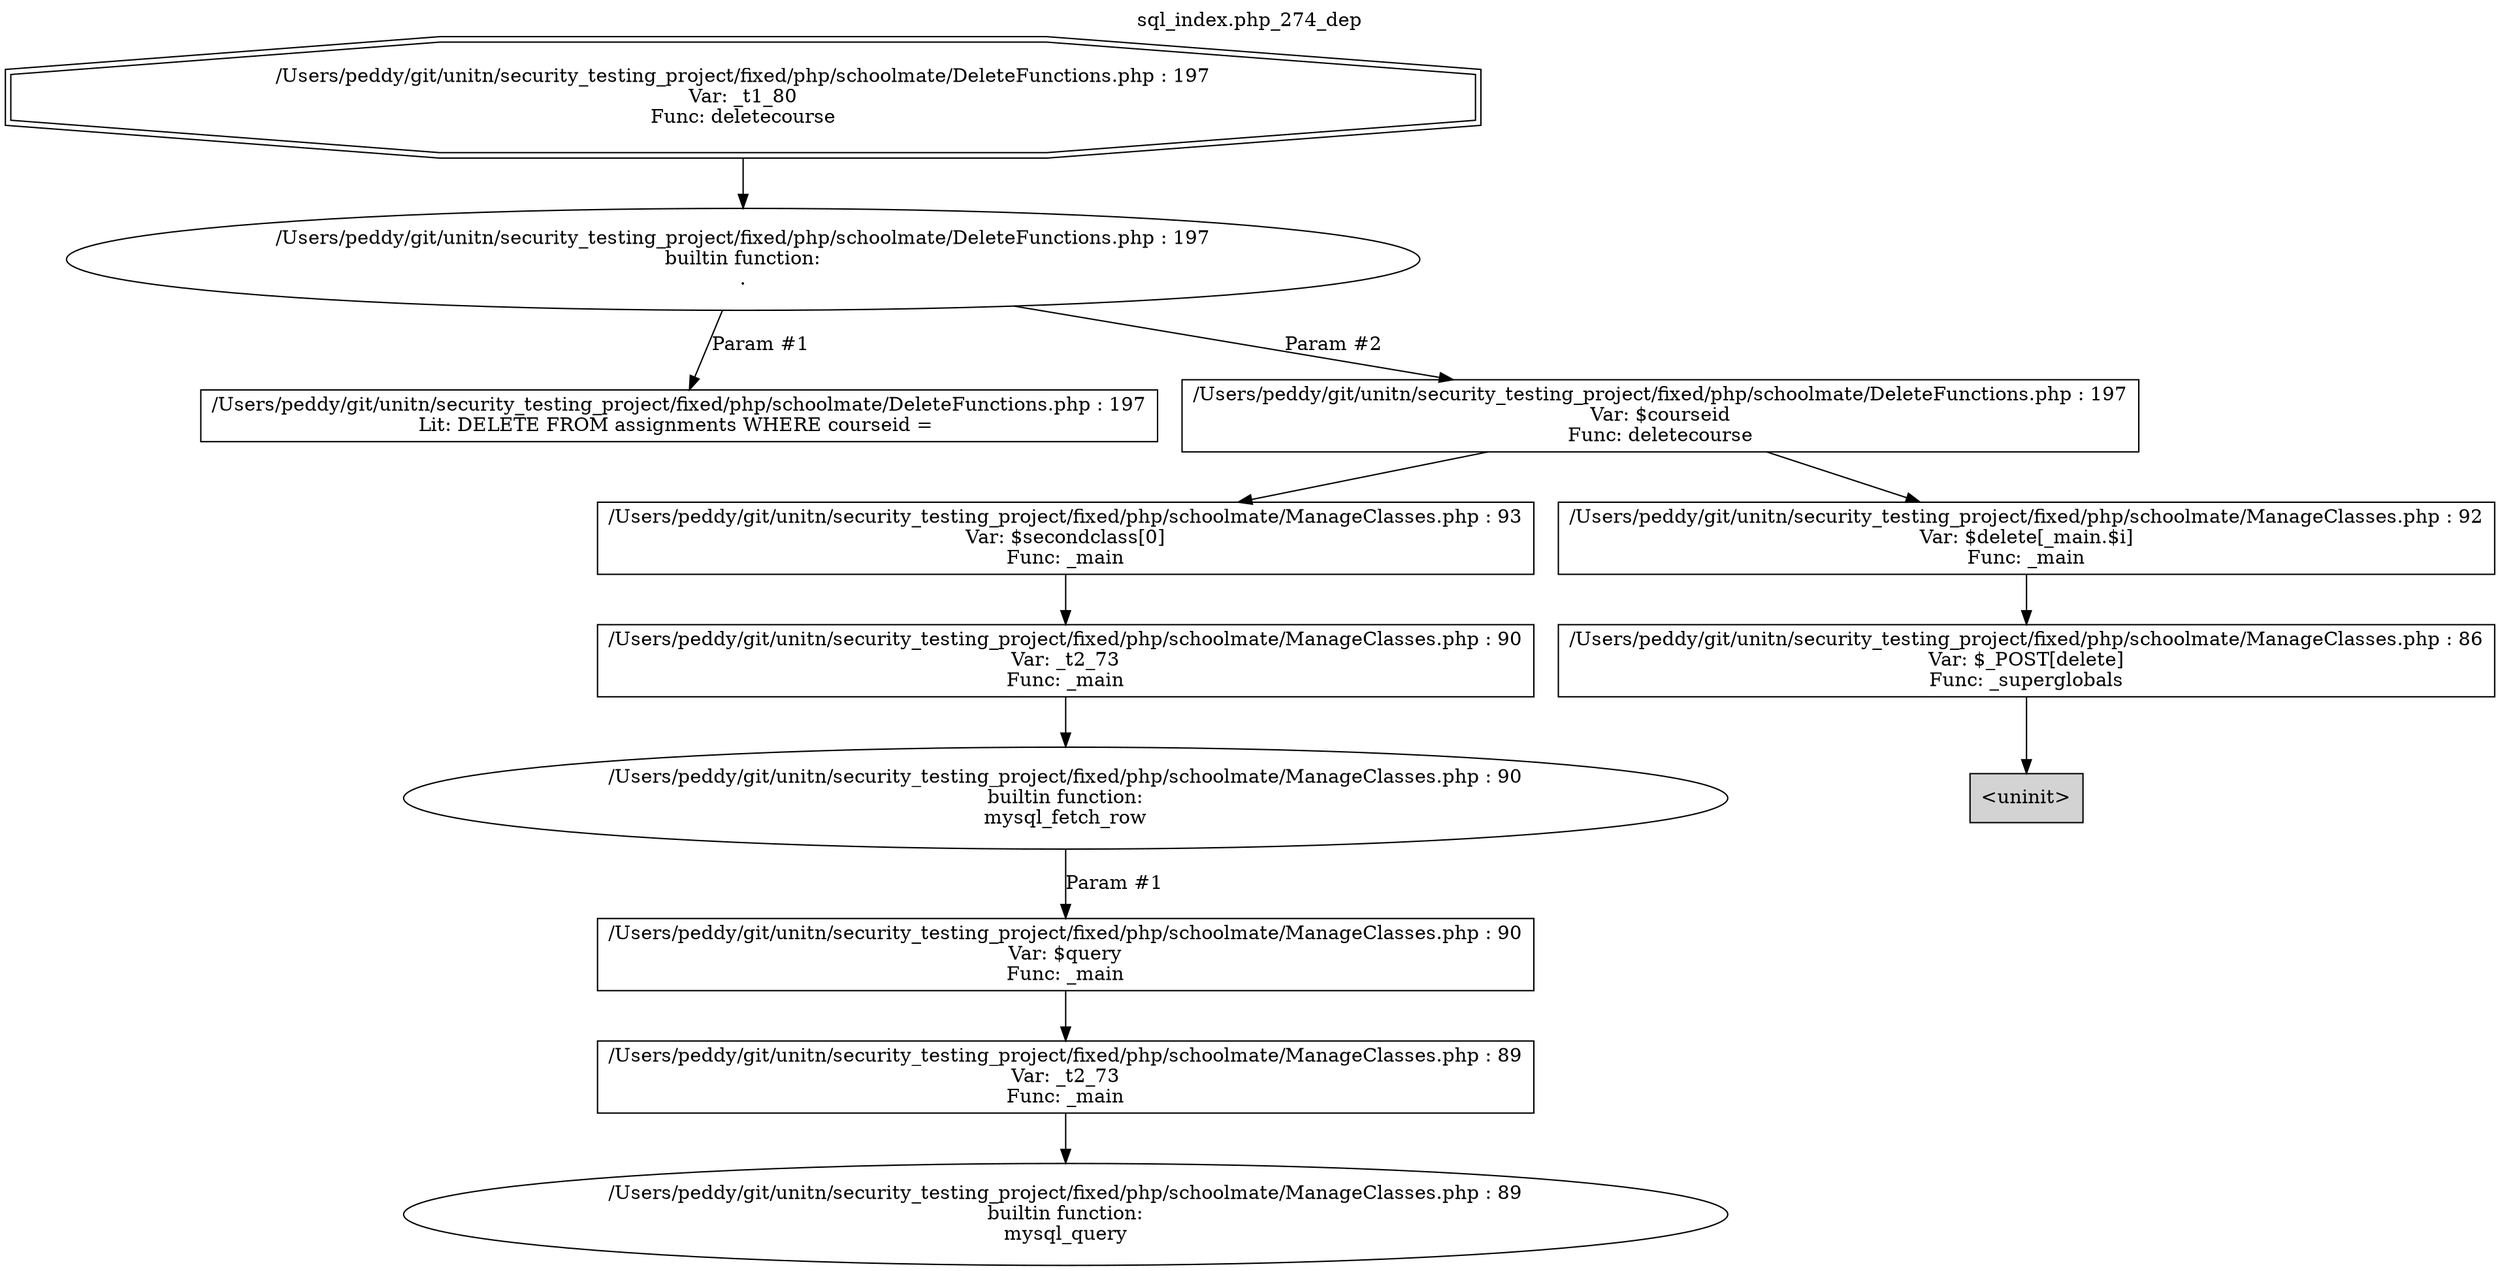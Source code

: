 digraph cfg {
  label="sql_index.php_274_dep";
  labelloc=t;
  n1 [shape=doubleoctagon, label="/Users/peddy/git/unitn/security_testing_project/fixed/php/schoolmate/DeleteFunctions.php : 197\nVar: _t1_80\nFunc: deletecourse\n"];
  n2 [shape=ellipse, label="/Users/peddy/git/unitn/security_testing_project/fixed/php/schoolmate/DeleteFunctions.php : 197\nbuiltin function:\n.\n"];
  n3 [shape=box, label="/Users/peddy/git/unitn/security_testing_project/fixed/php/schoolmate/DeleteFunctions.php : 197\nLit: DELETE FROM assignments WHERE courseid = \n"];
  n4 [shape=box, label="/Users/peddy/git/unitn/security_testing_project/fixed/php/schoolmate/DeleteFunctions.php : 197\nVar: $courseid\nFunc: deletecourse\n"];
  n5 [shape=box, label="/Users/peddy/git/unitn/security_testing_project/fixed/php/schoolmate/ManageClasses.php : 93\nVar: $secondclass[0]\nFunc: _main\n"];
  n6 [shape=box, label="/Users/peddy/git/unitn/security_testing_project/fixed/php/schoolmate/ManageClasses.php : 90\nVar: _t2_73\nFunc: _main\n"];
  n7 [shape=ellipse, label="/Users/peddy/git/unitn/security_testing_project/fixed/php/schoolmate/ManageClasses.php : 90\nbuiltin function:\nmysql_fetch_row\n"];
  n8 [shape=box, label="/Users/peddy/git/unitn/security_testing_project/fixed/php/schoolmate/ManageClasses.php : 90\nVar: $query\nFunc: _main\n"];
  n9 [shape=box, label="/Users/peddy/git/unitn/security_testing_project/fixed/php/schoolmate/ManageClasses.php : 89\nVar: _t2_73\nFunc: _main\n"];
  n10 [shape=ellipse, label="/Users/peddy/git/unitn/security_testing_project/fixed/php/schoolmate/ManageClasses.php : 89\nbuiltin function:\nmysql_query\n"];
  n11 [shape=box, label="/Users/peddy/git/unitn/security_testing_project/fixed/php/schoolmate/ManageClasses.php : 92\nVar: $delete[_main.$i]\nFunc: _main\n"];
  n12 [shape=box, label="/Users/peddy/git/unitn/security_testing_project/fixed/php/schoolmate/ManageClasses.php : 86\nVar: $_POST[delete]\nFunc: _superglobals\n"];
  n13 [shape=box, label="<uninit>",style=filled];
  n1 -> n2;
  n2 -> n3[label="Param #1"];
  n2 -> n4[label="Param #2"];
  n6 -> n7;
  n9 -> n10;
  n8 -> n9;
  n7 -> n8[label="Param #1"];
  n5 -> n6;
  n4 -> n5;
  n4 -> n11;
  n12 -> n13;
  n11 -> n12;
}
